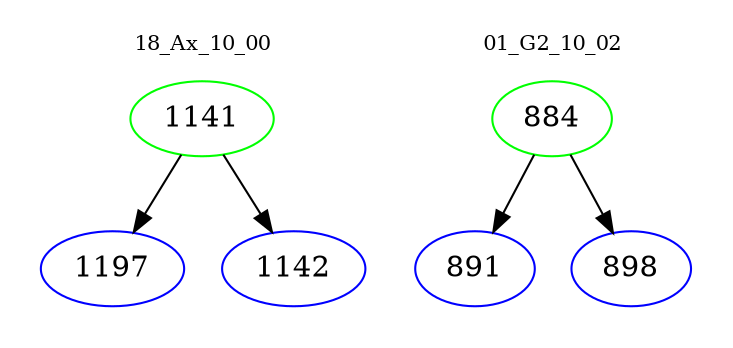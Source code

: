 digraph{
subgraph cluster_0 {
color = white
label = "18_Ax_10_00";
fontsize=10;
T0_1141 [label="1141", color="green"]
T0_1141 -> T0_1197 [color="black"]
T0_1197 [label="1197", color="blue"]
T0_1141 -> T0_1142 [color="black"]
T0_1142 [label="1142", color="blue"]
}
subgraph cluster_1 {
color = white
label = "01_G2_10_02";
fontsize=10;
T1_884 [label="884", color="green"]
T1_884 -> T1_891 [color="black"]
T1_891 [label="891", color="blue"]
T1_884 -> T1_898 [color="black"]
T1_898 [label="898", color="blue"]
}
}
